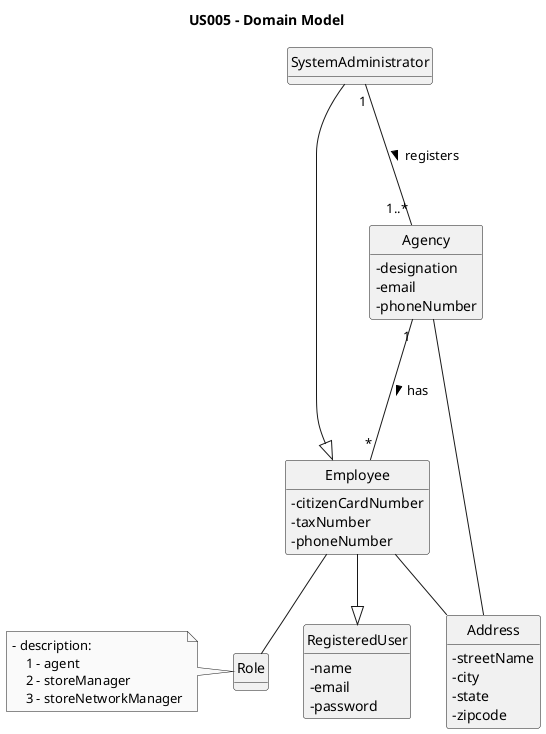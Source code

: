 @startuml
skinparam monochrome true
skinparam packageStyle rectangle
skinparam shadowing false

skinparam classAttributeIconSize 0

hide circle
hide methods

title US005 - Domain Model

class RegisteredUser {
    - name
    - email
    - password
}

class SystemAdministrator {
}

class Address {
    -streetName
    -city
    -state
    -zipcode
}

class Agency {
    - designation
    - email
    - phoneNumber
}

class Employee {
    - citizenCardNumber
    - taxNumber
    - phoneNumber
}

class Role {
}

note left of Role
    - description:
        1 - agent
        2 - storeManager
        3 - storeNetworkManager
end note

Employee --|> RegisteredUser
SystemAdministrator --|> Employee
SystemAdministrator "1" --- "1..*" Agency : registers >
Agency "1" --- "*" Employee : has >
Agency -- Address
Employee -- Address
Employee -- Role

@enduml